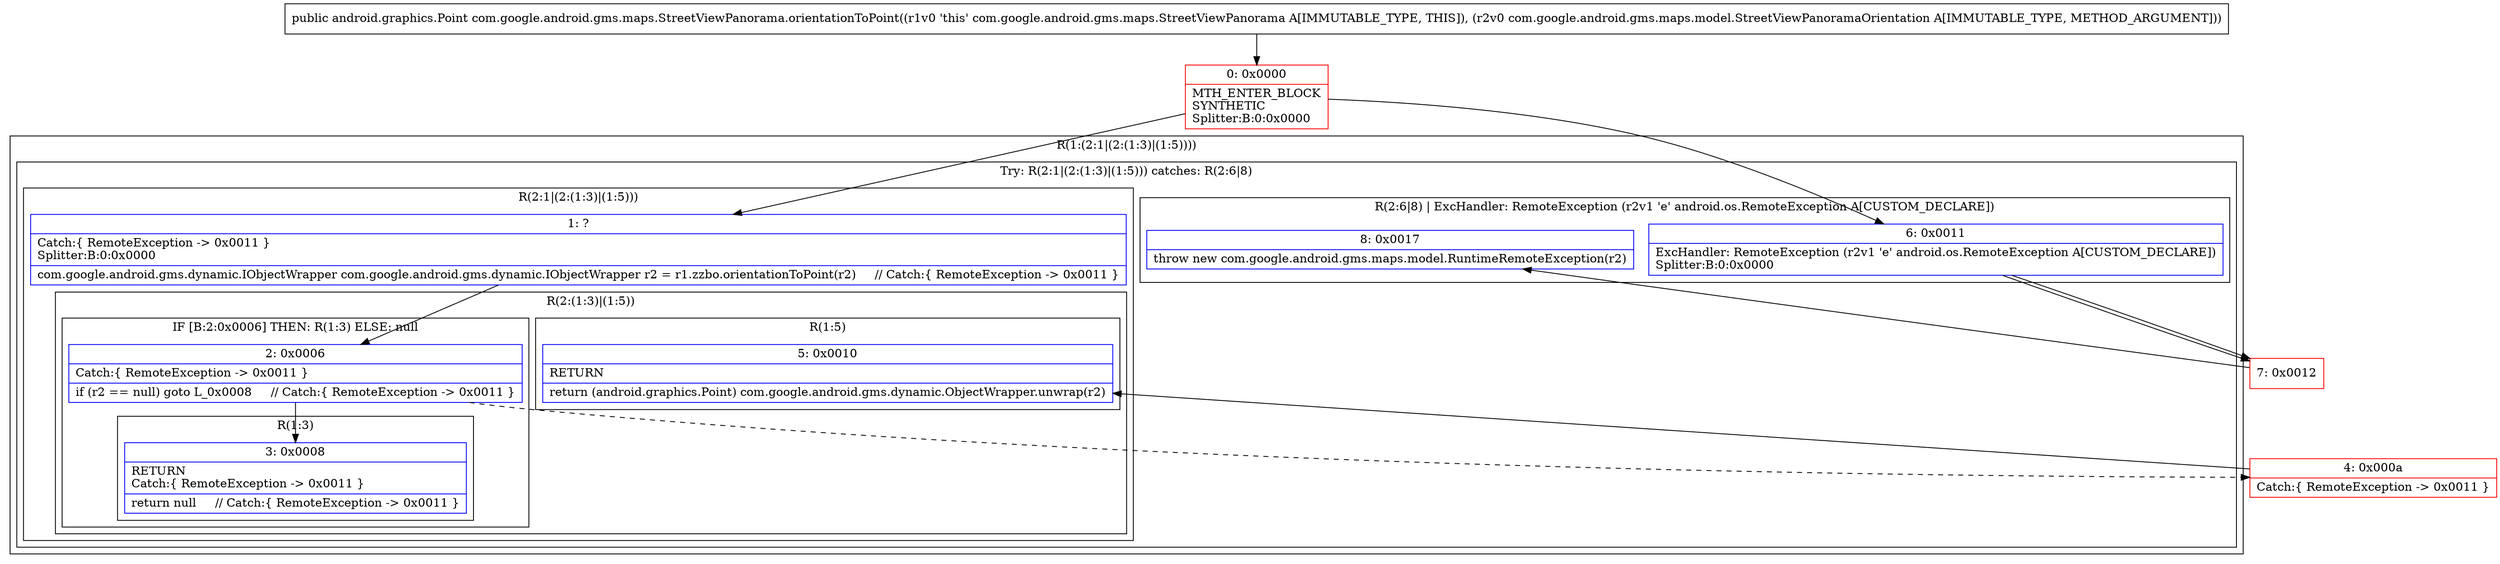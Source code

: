 digraph "CFG forcom.google.android.gms.maps.StreetViewPanorama.orientationToPoint(Lcom\/google\/android\/gms\/maps\/model\/StreetViewPanoramaOrientation;)Landroid\/graphics\/Point;" {
subgraph cluster_Region_1914276129 {
label = "R(1:(2:1|(2:(1:3)|(1:5))))";
node [shape=record,color=blue];
subgraph cluster_TryCatchRegion_1095185501 {
label = "Try: R(2:1|(2:(1:3)|(1:5))) catches: R(2:6|8)";
node [shape=record,color=blue];
subgraph cluster_Region_1006015555 {
label = "R(2:1|(2:(1:3)|(1:5)))";
node [shape=record,color=blue];
Node_1 [shape=record,label="{1\:\ ?|Catch:\{ RemoteException \-\> 0x0011 \}\lSplitter:B:0:0x0000\l|com.google.android.gms.dynamic.IObjectWrapper com.google.android.gms.dynamic.IObjectWrapper r2 = r1.zzbo.orientationToPoint(r2)     \/\/ Catch:\{ RemoteException \-\> 0x0011 \}\l}"];
subgraph cluster_Region_616990517 {
label = "R(2:(1:3)|(1:5))";
node [shape=record,color=blue];
subgraph cluster_IfRegion_1707662083 {
label = "IF [B:2:0x0006] THEN: R(1:3) ELSE: null";
node [shape=record,color=blue];
Node_2 [shape=record,label="{2\:\ 0x0006|Catch:\{ RemoteException \-\> 0x0011 \}\l|if (r2 == null) goto L_0x0008     \/\/ Catch:\{ RemoteException \-\> 0x0011 \}\l}"];
subgraph cluster_Region_1642787447 {
label = "R(1:3)";
node [shape=record,color=blue];
Node_3 [shape=record,label="{3\:\ 0x0008|RETURN\lCatch:\{ RemoteException \-\> 0x0011 \}\l|return null     \/\/ Catch:\{ RemoteException \-\> 0x0011 \}\l}"];
}
}
subgraph cluster_Region_1137630229 {
label = "R(1:5)";
node [shape=record,color=blue];
Node_5 [shape=record,label="{5\:\ 0x0010|RETURN\l|return (android.graphics.Point) com.google.android.gms.dynamic.ObjectWrapper.unwrap(r2)\l}"];
}
}
}
subgraph cluster_Region_1602502634 {
label = "R(2:6|8) | ExcHandler: RemoteException (r2v1 'e' android.os.RemoteException A[CUSTOM_DECLARE])\l";
node [shape=record,color=blue];
Node_6 [shape=record,label="{6\:\ 0x0011|ExcHandler: RemoteException (r2v1 'e' android.os.RemoteException A[CUSTOM_DECLARE])\lSplitter:B:0:0x0000\l}"];
Node_8 [shape=record,label="{8\:\ 0x0017|throw new com.google.android.gms.maps.model.RuntimeRemoteException(r2)\l}"];
}
}
}
subgraph cluster_Region_1602502634 {
label = "R(2:6|8) | ExcHandler: RemoteException (r2v1 'e' android.os.RemoteException A[CUSTOM_DECLARE])\l";
node [shape=record,color=blue];
Node_6 [shape=record,label="{6\:\ 0x0011|ExcHandler: RemoteException (r2v1 'e' android.os.RemoteException A[CUSTOM_DECLARE])\lSplitter:B:0:0x0000\l}"];
Node_8 [shape=record,label="{8\:\ 0x0017|throw new com.google.android.gms.maps.model.RuntimeRemoteException(r2)\l}"];
}
Node_0 [shape=record,color=red,label="{0\:\ 0x0000|MTH_ENTER_BLOCK\lSYNTHETIC\lSplitter:B:0:0x0000\l}"];
Node_4 [shape=record,color=red,label="{4\:\ 0x000a|Catch:\{ RemoteException \-\> 0x0011 \}\l}"];
Node_7 [shape=record,color=red,label="{7\:\ 0x0012}"];
MethodNode[shape=record,label="{public android.graphics.Point com.google.android.gms.maps.StreetViewPanorama.orientationToPoint((r1v0 'this' com.google.android.gms.maps.StreetViewPanorama A[IMMUTABLE_TYPE, THIS]), (r2v0 com.google.android.gms.maps.model.StreetViewPanoramaOrientation A[IMMUTABLE_TYPE, METHOD_ARGUMENT])) }"];
MethodNode -> Node_0;
Node_1 -> Node_2;
Node_2 -> Node_3;
Node_2 -> Node_4[style=dashed];
Node_6 -> Node_7;
Node_6 -> Node_7;
Node_0 -> Node_1;
Node_0 -> Node_6;
Node_4 -> Node_5;
Node_7 -> Node_8;
}

